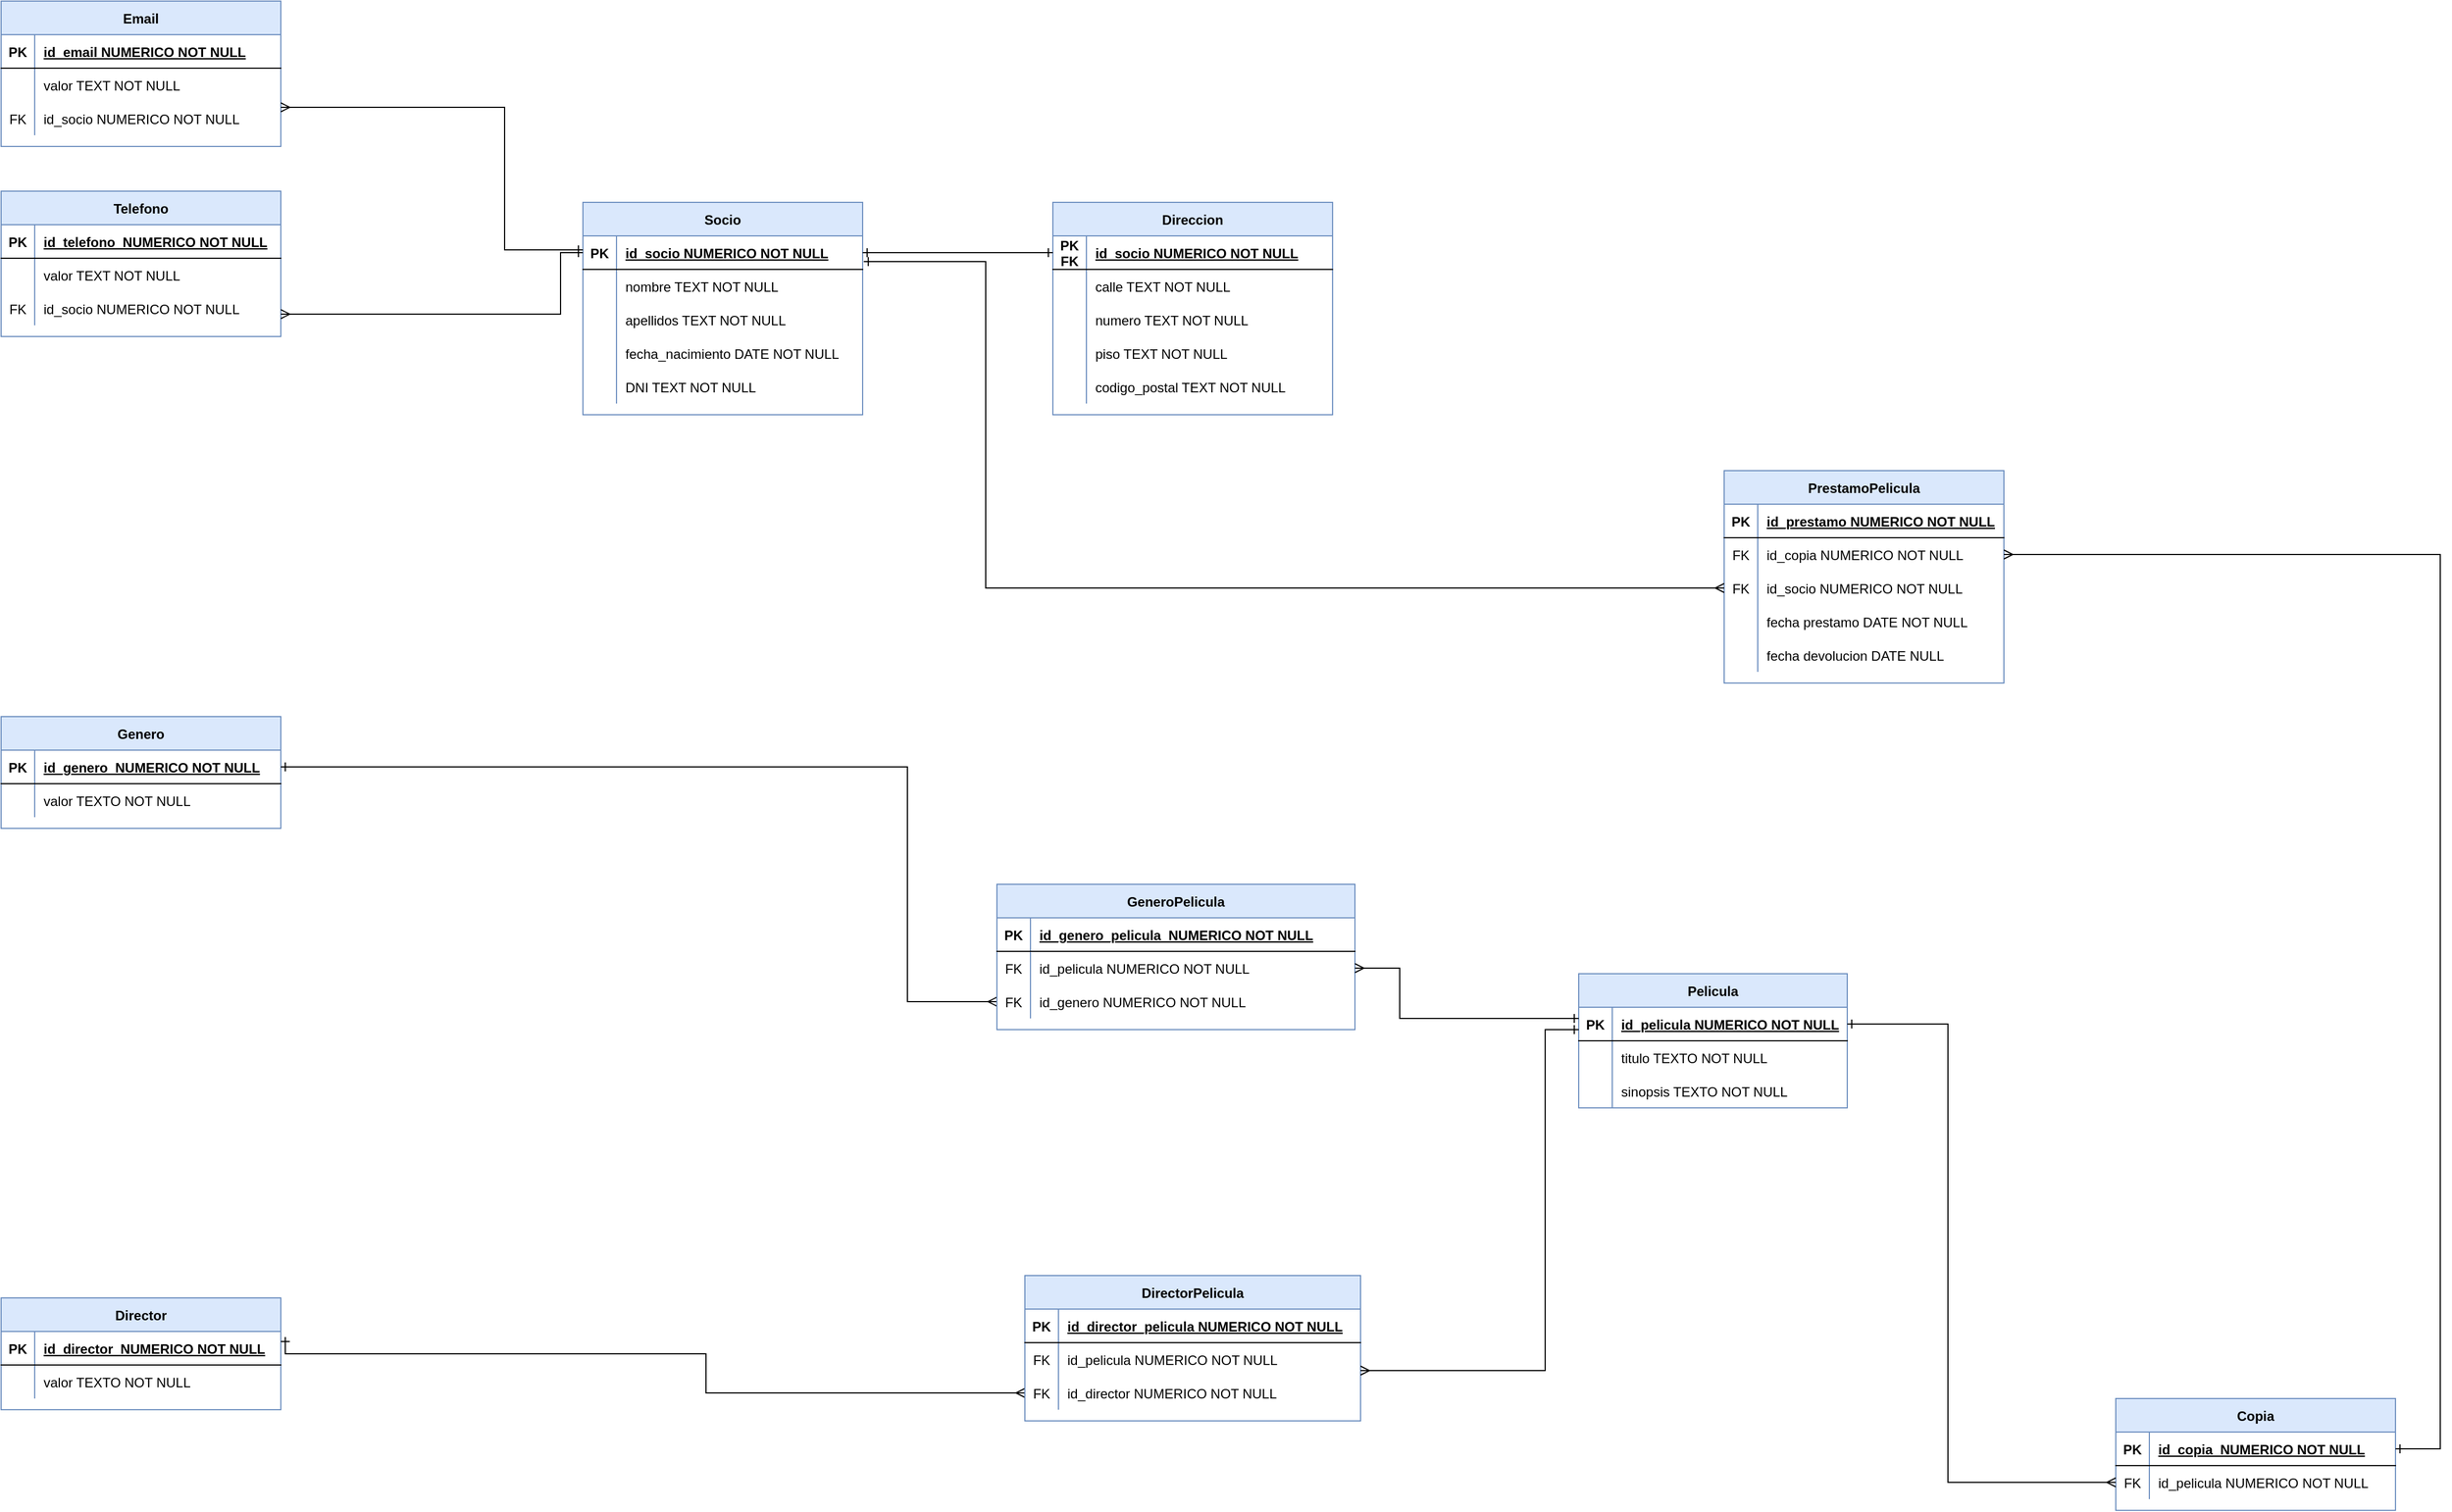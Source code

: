 <mxfile version="23.1.6" type="device">
  <diagram id="R2lEEEUBdFMjLlhIrx00" name="Page-1">
    <mxGraphModel dx="2195" dy="2148" grid="1" gridSize="10" guides="1" tooltips="1" connect="1" arrows="1" fold="1" page="1" pageScale="1" pageWidth="850" pageHeight="1100" math="0" shadow="0" extFonts="Permanent Marker^https://fonts.googleapis.com/css?family=Permanent+Marker">
      <root>
        <mxCell id="0" />
        <mxCell id="1" parent="0" />
        <mxCell id="C-vyLk0tnHw3VtMMgP7b-23" value="Socio" style="shape=table;startSize=30;container=1;collapsible=1;childLayout=tableLayout;fixedRows=1;rowLines=0;fontStyle=1;align=center;resizeLast=1;fillColor=#dae8fc;strokeColor=#6c8ebf;" parent="1" vertex="1">
          <mxGeometry x="840" y="-240" width="250" height="190" as="geometry" />
        </mxCell>
        <mxCell id="C-vyLk0tnHw3VtMMgP7b-24" value="" style="shape=partialRectangle;collapsible=0;dropTarget=0;pointerEvents=0;fillColor=none;points=[[0,0.5],[1,0.5]];portConstraint=eastwest;top=0;left=0;right=0;bottom=1;" parent="C-vyLk0tnHw3VtMMgP7b-23" vertex="1">
          <mxGeometry y="30" width="250" height="30" as="geometry" />
        </mxCell>
        <mxCell id="C-vyLk0tnHw3VtMMgP7b-25" value="PK" style="shape=partialRectangle;overflow=hidden;connectable=0;fillColor=none;top=0;left=0;bottom=0;right=0;fontStyle=1;" parent="C-vyLk0tnHw3VtMMgP7b-24" vertex="1">
          <mxGeometry width="30" height="30" as="geometry">
            <mxRectangle width="30" height="30" as="alternateBounds" />
          </mxGeometry>
        </mxCell>
        <mxCell id="C-vyLk0tnHw3VtMMgP7b-26" value="id_socio NUMERICO NOT NULL" style="shape=partialRectangle;overflow=hidden;connectable=0;fillColor=none;top=0;left=0;bottom=0;right=0;align=left;spacingLeft=6;fontStyle=5;" parent="C-vyLk0tnHw3VtMMgP7b-24" vertex="1">
          <mxGeometry x="30" width="220" height="30" as="geometry">
            <mxRectangle width="220" height="30" as="alternateBounds" />
          </mxGeometry>
        </mxCell>
        <mxCell id="C-vyLk0tnHw3VtMMgP7b-27" value="" style="shape=partialRectangle;collapsible=0;dropTarget=0;pointerEvents=0;fillColor=none;points=[[0,0.5],[1,0.5]];portConstraint=eastwest;top=0;left=0;right=0;bottom=0;" parent="C-vyLk0tnHw3VtMMgP7b-23" vertex="1">
          <mxGeometry y="60" width="250" height="30" as="geometry" />
        </mxCell>
        <mxCell id="C-vyLk0tnHw3VtMMgP7b-28" value="" style="shape=partialRectangle;overflow=hidden;connectable=0;fillColor=none;top=0;left=0;bottom=0;right=0;" parent="C-vyLk0tnHw3VtMMgP7b-27" vertex="1">
          <mxGeometry width="30" height="30" as="geometry">
            <mxRectangle width="30" height="30" as="alternateBounds" />
          </mxGeometry>
        </mxCell>
        <mxCell id="C-vyLk0tnHw3VtMMgP7b-29" value="nombre TEXT NOT NULL" style="shape=partialRectangle;overflow=hidden;connectable=0;fillColor=none;top=0;left=0;bottom=0;right=0;align=left;spacingLeft=6;" parent="C-vyLk0tnHw3VtMMgP7b-27" vertex="1">
          <mxGeometry x="30" width="220" height="30" as="geometry">
            <mxRectangle width="220" height="30" as="alternateBounds" />
          </mxGeometry>
        </mxCell>
        <mxCell id="dw63JW8FOsopsPQ0-Sa8-1" value="" style="shape=partialRectangle;collapsible=0;dropTarget=0;pointerEvents=0;fillColor=none;points=[[0,0.5],[1,0.5]];portConstraint=eastwest;top=0;left=0;right=0;bottom=0;" parent="C-vyLk0tnHw3VtMMgP7b-23" vertex="1">
          <mxGeometry y="90" width="250" height="30" as="geometry" />
        </mxCell>
        <mxCell id="dw63JW8FOsopsPQ0-Sa8-2" value="" style="shape=partialRectangle;overflow=hidden;connectable=0;fillColor=none;top=0;left=0;bottom=0;right=0;" parent="dw63JW8FOsopsPQ0-Sa8-1" vertex="1">
          <mxGeometry width="30" height="30" as="geometry">
            <mxRectangle width="30" height="30" as="alternateBounds" />
          </mxGeometry>
        </mxCell>
        <mxCell id="dw63JW8FOsopsPQ0-Sa8-3" value="apellidos TEXT NOT NULL" style="shape=partialRectangle;overflow=hidden;connectable=0;fillColor=none;top=0;left=0;bottom=0;right=0;align=left;spacingLeft=6;" parent="dw63JW8FOsopsPQ0-Sa8-1" vertex="1">
          <mxGeometry x="30" width="220" height="30" as="geometry">
            <mxRectangle width="220" height="30" as="alternateBounds" />
          </mxGeometry>
        </mxCell>
        <mxCell id="dw63JW8FOsopsPQ0-Sa8-4" value="" style="shape=partialRectangle;collapsible=0;dropTarget=0;pointerEvents=0;fillColor=none;points=[[0,0.5],[1,0.5]];portConstraint=eastwest;top=0;left=0;right=0;bottom=0;" parent="C-vyLk0tnHw3VtMMgP7b-23" vertex="1">
          <mxGeometry y="120" width="250" height="30" as="geometry" />
        </mxCell>
        <mxCell id="dw63JW8FOsopsPQ0-Sa8-5" value="" style="shape=partialRectangle;overflow=hidden;connectable=0;fillColor=none;top=0;left=0;bottom=0;right=0;" parent="dw63JW8FOsopsPQ0-Sa8-4" vertex="1">
          <mxGeometry width="30" height="30" as="geometry">
            <mxRectangle width="30" height="30" as="alternateBounds" />
          </mxGeometry>
        </mxCell>
        <mxCell id="dw63JW8FOsopsPQ0-Sa8-6" value="fecha_nacimiento DATE NOT NULL" style="shape=partialRectangle;overflow=hidden;connectable=0;fillColor=none;top=0;left=0;bottom=0;right=0;align=left;spacingLeft=6;" parent="dw63JW8FOsopsPQ0-Sa8-4" vertex="1">
          <mxGeometry x="30" width="220" height="30" as="geometry">
            <mxRectangle width="220" height="30" as="alternateBounds" />
          </mxGeometry>
        </mxCell>
        <mxCell id="1rXclg-e3LxjaRFIanP1-40" value="" style="shape=partialRectangle;collapsible=0;dropTarget=0;pointerEvents=0;fillColor=none;points=[[0,0.5],[1,0.5]];portConstraint=eastwest;top=0;left=0;right=0;bottom=0;" parent="C-vyLk0tnHw3VtMMgP7b-23" vertex="1">
          <mxGeometry y="150" width="250" height="30" as="geometry" />
        </mxCell>
        <mxCell id="1rXclg-e3LxjaRFIanP1-41" value="" style="shape=partialRectangle;overflow=hidden;connectable=0;fillColor=none;top=0;left=0;bottom=0;right=0;" parent="1rXclg-e3LxjaRFIanP1-40" vertex="1">
          <mxGeometry width="30" height="30" as="geometry">
            <mxRectangle width="30" height="30" as="alternateBounds" />
          </mxGeometry>
        </mxCell>
        <mxCell id="1rXclg-e3LxjaRFIanP1-42" value="DNI TEXT NOT NULL" style="shape=partialRectangle;overflow=hidden;connectable=0;fillColor=none;top=0;left=0;bottom=0;right=0;align=left;spacingLeft=6;" parent="1rXclg-e3LxjaRFIanP1-40" vertex="1">
          <mxGeometry x="30" width="220" height="30" as="geometry">
            <mxRectangle width="220" height="30" as="alternateBounds" />
          </mxGeometry>
        </mxCell>
        <mxCell id="dw63JW8FOsopsPQ0-Sa8-10" value="Direccion" style="shape=table;startSize=30;container=1;collapsible=1;childLayout=tableLayout;fixedRows=1;rowLines=0;fontStyle=1;align=center;resizeLast=1;fillColor=#dae8fc;strokeColor=#6c8ebf;" parent="1" vertex="1">
          <mxGeometry x="1260" y="-240" width="250" height="190" as="geometry" />
        </mxCell>
        <mxCell id="dw63JW8FOsopsPQ0-Sa8-11" value="" style="shape=partialRectangle;collapsible=0;dropTarget=0;pointerEvents=0;fillColor=none;points=[[0,0.5],[1,0.5]];portConstraint=eastwest;top=0;left=0;right=0;bottom=1;" parent="dw63JW8FOsopsPQ0-Sa8-10" vertex="1">
          <mxGeometry y="30" width="250" height="30" as="geometry" />
        </mxCell>
        <mxCell id="dw63JW8FOsopsPQ0-Sa8-12" value="PK&#xa;FK" style="shape=partialRectangle;overflow=hidden;connectable=0;fillColor=none;top=0;left=0;bottom=0;right=0;fontStyle=1;" parent="dw63JW8FOsopsPQ0-Sa8-11" vertex="1">
          <mxGeometry width="30" height="30" as="geometry">
            <mxRectangle width="30" height="30" as="alternateBounds" />
          </mxGeometry>
        </mxCell>
        <mxCell id="dw63JW8FOsopsPQ0-Sa8-13" value="id_socio NUMERICO NOT NULL" style="shape=partialRectangle;overflow=hidden;connectable=0;fillColor=none;top=0;left=0;bottom=0;right=0;align=left;spacingLeft=6;fontStyle=5;" parent="dw63JW8FOsopsPQ0-Sa8-11" vertex="1">
          <mxGeometry x="30" width="220" height="30" as="geometry">
            <mxRectangle width="220" height="30" as="alternateBounds" />
          </mxGeometry>
        </mxCell>
        <mxCell id="dw63JW8FOsopsPQ0-Sa8-17" value="" style="shape=partialRectangle;collapsible=0;dropTarget=0;pointerEvents=0;fillColor=none;points=[[0,0.5],[1,0.5]];portConstraint=eastwest;top=0;left=0;right=0;bottom=0;" parent="dw63JW8FOsopsPQ0-Sa8-10" vertex="1">
          <mxGeometry y="60" width="250" height="30" as="geometry" />
        </mxCell>
        <mxCell id="dw63JW8FOsopsPQ0-Sa8-18" value="" style="shape=partialRectangle;overflow=hidden;connectable=0;fillColor=none;top=0;left=0;bottom=0;right=0;" parent="dw63JW8FOsopsPQ0-Sa8-17" vertex="1">
          <mxGeometry width="30" height="30" as="geometry">
            <mxRectangle width="30" height="30" as="alternateBounds" />
          </mxGeometry>
        </mxCell>
        <mxCell id="dw63JW8FOsopsPQ0-Sa8-19" value="calle TEXT NOT NULL" style="shape=partialRectangle;overflow=hidden;connectable=0;fillColor=none;top=0;left=0;bottom=0;right=0;align=left;spacingLeft=6;" parent="dw63JW8FOsopsPQ0-Sa8-17" vertex="1">
          <mxGeometry x="30" width="220" height="30" as="geometry">
            <mxRectangle width="220" height="30" as="alternateBounds" />
          </mxGeometry>
        </mxCell>
        <mxCell id="dw63JW8FOsopsPQ0-Sa8-20" value="" style="shape=partialRectangle;collapsible=0;dropTarget=0;pointerEvents=0;fillColor=none;points=[[0,0.5],[1,0.5]];portConstraint=eastwest;top=0;left=0;right=0;bottom=0;" parent="dw63JW8FOsopsPQ0-Sa8-10" vertex="1">
          <mxGeometry y="90" width="250" height="30" as="geometry" />
        </mxCell>
        <mxCell id="dw63JW8FOsopsPQ0-Sa8-21" value="" style="shape=partialRectangle;overflow=hidden;connectable=0;fillColor=none;top=0;left=0;bottom=0;right=0;" parent="dw63JW8FOsopsPQ0-Sa8-20" vertex="1">
          <mxGeometry width="30" height="30" as="geometry">
            <mxRectangle width="30" height="30" as="alternateBounds" />
          </mxGeometry>
        </mxCell>
        <mxCell id="dw63JW8FOsopsPQ0-Sa8-22" value="numero TEXT NOT NULL" style="shape=partialRectangle;overflow=hidden;connectable=0;fillColor=none;top=0;left=0;bottom=0;right=0;align=left;spacingLeft=6;" parent="dw63JW8FOsopsPQ0-Sa8-20" vertex="1">
          <mxGeometry x="30" width="220" height="30" as="geometry">
            <mxRectangle width="220" height="30" as="alternateBounds" />
          </mxGeometry>
        </mxCell>
        <mxCell id="dw63JW8FOsopsPQ0-Sa8-23" value="" style="shape=partialRectangle;collapsible=0;dropTarget=0;pointerEvents=0;fillColor=none;points=[[0,0.5],[1,0.5]];portConstraint=eastwest;top=0;left=0;right=0;bottom=0;" parent="dw63JW8FOsopsPQ0-Sa8-10" vertex="1">
          <mxGeometry y="120" width="250" height="30" as="geometry" />
        </mxCell>
        <mxCell id="dw63JW8FOsopsPQ0-Sa8-24" value="" style="shape=partialRectangle;overflow=hidden;connectable=0;fillColor=none;top=0;left=0;bottom=0;right=0;" parent="dw63JW8FOsopsPQ0-Sa8-23" vertex="1">
          <mxGeometry width="30" height="30" as="geometry">
            <mxRectangle width="30" height="30" as="alternateBounds" />
          </mxGeometry>
        </mxCell>
        <mxCell id="dw63JW8FOsopsPQ0-Sa8-25" value="piso TEXT NOT NULL" style="shape=partialRectangle;overflow=hidden;connectable=0;fillColor=none;top=0;left=0;bottom=0;right=0;align=left;spacingLeft=6;" parent="dw63JW8FOsopsPQ0-Sa8-23" vertex="1">
          <mxGeometry x="30" width="220" height="30" as="geometry">
            <mxRectangle width="220" height="30" as="alternateBounds" />
          </mxGeometry>
        </mxCell>
        <mxCell id="2j0hCC9yOJHJnO_B5J4P-30" value="" style="shape=partialRectangle;collapsible=0;dropTarget=0;pointerEvents=0;fillColor=none;points=[[0,0.5],[1,0.5]];portConstraint=eastwest;top=0;left=0;right=0;bottom=0;" parent="dw63JW8FOsopsPQ0-Sa8-10" vertex="1">
          <mxGeometry y="150" width="250" height="30" as="geometry" />
        </mxCell>
        <mxCell id="2j0hCC9yOJHJnO_B5J4P-31" value="" style="shape=partialRectangle;overflow=hidden;connectable=0;fillColor=none;top=0;left=0;bottom=0;right=0;" parent="2j0hCC9yOJHJnO_B5J4P-30" vertex="1">
          <mxGeometry width="30" height="30" as="geometry">
            <mxRectangle width="30" height="30" as="alternateBounds" />
          </mxGeometry>
        </mxCell>
        <mxCell id="2j0hCC9yOJHJnO_B5J4P-32" value="codigo_postal TEXT NOT NULL" style="shape=partialRectangle;overflow=hidden;connectable=0;fillColor=none;top=0;left=0;bottom=0;right=0;align=left;spacingLeft=6;" parent="2j0hCC9yOJHJnO_B5J4P-30" vertex="1">
          <mxGeometry x="30" width="220" height="30" as="geometry">
            <mxRectangle width="220" height="30" as="alternateBounds" />
          </mxGeometry>
        </mxCell>
        <mxCell id="dw63JW8FOsopsPQ0-Sa8-26" value="Pelicula" style="shape=table;startSize=30;container=1;collapsible=1;childLayout=tableLayout;fixedRows=1;rowLines=0;fontStyle=1;align=center;resizeLast=1;fillColor=#dae8fc;strokeColor=#6c8ebf;" parent="1" vertex="1">
          <mxGeometry x="1730" y="450" width="240" height="120" as="geometry" />
        </mxCell>
        <mxCell id="dw63JW8FOsopsPQ0-Sa8-27" value="" style="shape=partialRectangle;collapsible=0;dropTarget=0;pointerEvents=0;fillColor=none;points=[[0,0.5],[1,0.5]];portConstraint=eastwest;top=0;left=0;right=0;bottom=1;" parent="dw63JW8FOsopsPQ0-Sa8-26" vertex="1">
          <mxGeometry y="30" width="240" height="30" as="geometry" />
        </mxCell>
        <mxCell id="dw63JW8FOsopsPQ0-Sa8-28" value="PK" style="shape=partialRectangle;overflow=hidden;connectable=0;fillColor=none;top=0;left=0;bottom=0;right=0;fontStyle=1;" parent="dw63JW8FOsopsPQ0-Sa8-27" vertex="1">
          <mxGeometry width="30" height="30" as="geometry">
            <mxRectangle width="30" height="30" as="alternateBounds" />
          </mxGeometry>
        </mxCell>
        <mxCell id="dw63JW8FOsopsPQ0-Sa8-29" value="id_pelicula NUMERICO NOT NULL" style="shape=partialRectangle;overflow=hidden;connectable=0;fillColor=none;top=0;left=0;bottom=0;right=0;align=left;spacingLeft=6;fontStyle=5;" parent="dw63JW8FOsopsPQ0-Sa8-27" vertex="1">
          <mxGeometry x="30" width="210" height="30" as="geometry">
            <mxRectangle width="210" height="30" as="alternateBounds" />
          </mxGeometry>
        </mxCell>
        <mxCell id="dw63JW8FOsopsPQ0-Sa8-30" value="" style="shape=partialRectangle;collapsible=0;dropTarget=0;pointerEvents=0;fillColor=none;points=[[0,0.5],[1,0.5]];portConstraint=eastwest;top=0;left=0;right=0;bottom=0;" parent="dw63JW8FOsopsPQ0-Sa8-26" vertex="1">
          <mxGeometry y="60" width="240" height="30" as="geometry" />
        </mxCell>
        <mxCell id="dw63JW8FOsopsPQ0-Sa8-31" value="" style="shape=partialRectangle;overflow=hidden;connectable=0;fillColor=none;top=0;left=0;bottom=0;right=0;" parent="dw63JW8FOsopsPQ0-Sa8-30" vertex="1">
          <mxGeometry width="30" height="30" as="geometry">
            <mxRectangle width="30" height="30" as="alternateBounds" />
          </mxGeometry>
        </mxCell>
        <mxCell id="dw63JW8FOsopsPQ0-Sa8-32" value="titulo TEXTO NOT NULL" style="shape=partialRectangle;overflow=hidden;connectable=0;fillColor=none;top=0;left=0;bottom=0;right=0;align=left;spacingLeft=6;" parent="dw63JW8FOsopsPQ0-Sa8-30" vertex="1">
          <mxGeometry x="30" width="210" height="30" as="geometry">
            <mxRectangle width="210" height="30" as="alternateBounds" />
          </mxGeometry>
        </mxCell>
        <mxCell id="dw63JW8FOsopsPQ0-Sa8-39" value="" style="shape=partialRectangle;collapsible=0;dropTarget=0;pointerEvents=0;fillColor=none;points=[[0,0.5],[1,0.5]];portConstraint=eastwest;top=0;left=0;right=0;bottom=0;" parent="dw63JW8FOsopsPQ0-Sa8-26" vertex="1">
          <mxGeometry y="90" width="240" height="30" as="geometry" />
        </mxCell>
        <mxCell id="dw63JW8FOsopsPQ0-Sa8-40" value="" style="shape=partialRectangle;overflow=hidden;connectable=0;fillColor=none;top=0;left=0;bottom=0;right=0;" parent="dw63JW8FOsopsPQ0-Sa8-39" vertex="1">
          <mxGeometry width="30" height="30" as="geometry">
            <mxRectangle width="30" height="30" as="alternateBounds" />
          </mxGeometry>
        </mxCell>
        <mxCell id="dw63JW8FOsopsPQ0-Sa8-41" value="sinopsis TEXTO NOT NULL" style="shape=partialRectangle;overflow=hidden;connectable=0;fillColor=none;top=0;left=0;bottom=0;right=0;align=left;spacingLeft=6;" parent="dw63JW8FOsopsPQ0-Sa8-39" vertex="1">
          <mxGeometry x="30" width="210" height="30" as="geometry">
            <mxRectangle width="210" height="30" as="alternateBounds" />
          </mxGeometry>
        </mxCell>
        <mxCell id="dw63JW8FOsopsPQ0-Sa8-42" value="Copia" style="shape=table;startSize=30;container=1;collapsible=1;childLayout=tableLayout;fixedRows=1;rowLines=0;fontStyle=1;align=center;resizeLast=1;fillColor=#dae8fc;strokeColor=#6c8ebf;" parent="1" vertex="1">
          <mxGeometry x="2210" y="830" width="250" height="100" as="geometry" />
        </mxCell>
        <mxCell id="dw63JW8FOsopsPQ0-Sa8-43" value="" style="shape=partialRectangle;collapsible=0;dropTarget=0;pointerEvents=0;fillColor=none;points=[[0,0.5],[1,0.5]];portConstraint=eastwest;top=0;left=0;right=0;bottom=1;" parent="dw63JW8FOsopsPQ0-Sa8-42" vertex="1">
          <mxGeometry y="30" width="250" height="30" as="geometry" />
        </mxCell>
        <mxCell id="dw63JW8FOsopsPQ0-Sa8-44" value="PK" style="shape=partialRectangle;overflow=hidden;connectable=0;fillColor=none;top=0;left=0;bottom=0;right=0;fontStyle=1;" parent="dw63JW8FOsopsPQ0-Sa8-43" vertex="1">
          <mxGeometry width="30" height="30" as="geometry">
            <mxRectangle width="30" height="30" as="alternateBounds" />
          </mxGeometry>
        </mxCell>
        <mxCell id="dw63JW8FOsopsPQ0-Sa8-45" value="id_copia  NUMERICO NOT NULL" style="shape=partialRectangle;overflow=hidden;connectable=0;fillColor=none;top=0;left=0;bottom=0;right=0;align=left;spacingLeft=6;fontStyle=5;" parent="dw63JW8FOsopsPQ0-Sa8-43" vertex="1">
          <mxGeometry x="30" width="220" height="30" as="geometry">
            <mxRectangle width="220" height="30" as="alternateBounds" />
          </mxGeometry>
        </mxCell>
        <mxCell id="dw63JW8FOsopsPQ0-Sa8-46" value="" style="shape=partialRectangle;collapsible=0;dropTarget=0;pointerEvents=0;fillColor=none;points=[[0,0.5],[1,0.5]];portConstraint=eastwest;top=0;left=0;right=0;bottom=0;" parent="dw63JW8FOsopsPQ0-Sa8-42" vertex="1">
          <mxGeometry y="60" width="250" height="30" as="geometry" />
        </mxCell>
        <mxCell id="dw63JW8FOsopsPQ0-Sa8-47" value="FK" style="shape=partialRectangle;overflow=hidden;connectable=0;fillColor=none;top=0;left=0;bottom=0;right=0;" parent="dw63JW8FOsopsPQ0-Sa8-46" vertex="1">
          <mxGeometry width="30" height="30" as="geometry">
            <mxRectangle width="30" height="30" as="alternateBounds" />
          </mxGeometry>
        </mxCell>
        <mxCell id="dw63JW8FOsopsPQ0-Sa8-48" value="id_pelicula NUMERICO NOT NULL " style="shape=partialRectangle;overflow=hidden;connectable=0;fillColor=none;top=0;left=0;bottom=0;right=0;align=left;spacingLeft=6;" parent="dw63JW8FOsopsPQ0-Sa8-46" vertex="1">
          <mxGeometry x="30" width="220" height="30" as="geometry">
            <mxRectangle width="220" height="30" as="alternateBounds" />
          </mxGeometry>
        </mxCell>
        <mxCell id="dw63JW8FOsopsPQ0-Sa8-58" value="PrestamoPelicula" style="shape=table;startSize=30;container=1;collapsible=1;childLayout=tableLayout;fixedRows=1;rowLines=0;fontStyle=1;align=center;resizeLast=1;fillColor=#dae8fc;strokeColor=#6c8ebf;" parent="1" vertex="1">
          <mxGeometry x="1860" width="250" height="190" as="geometry" />
        </mxCell>
        <mxCell id="dw63JW8FOsopsPQ0-Sa8-59" value="" style="shape=partialRectangle;collapsible=0;dropTarget=0;pointerEvents=0;fillColor=none;points=[[0,0.5],[1,0.5]];portConstraint=eastwest;top=0;left=0;right=0;bottom=1;" parent="dw63JW8FOsopsPQ0-Sa8-58" vertex="1">
          <mxGeometry y="30" width="250" height="30" as="geometry" />
        </mxCell>
        <mxCell id="dw63JW8FOsopsPQ0-Sa8-60" value="PK" style="shape=partialRectangle;overflow=hidden;connectable=0;fillColor=none;top=0;left=0;bottom=0;right=0;fontStyle=1;" parent="dw63JW8FOsopsPQ0-Sa8-59" vertex="1">
          <mxGeometry width="30" height="30" as="geometry">
            <mxRectangle width="30" height="30" as="alternateBounds" />
          </mxGeometry>
        </mxCell>
        <mxCell id="dw63JW8FOsopsPQ0-Sa8-61" value="id_prestamo NUMERICO NOT NULL" style="shape=partialRectangle;overflow=hidden;connectable=0;fillColor=none;top=0;left=0;bottom=0;right=0;align=left;spacingLeft=6;fontStyle=5;" parent="dw63JW8FOsopsPQ0-Sa8-59" vertex="1">
          <mxGeometry x="30" width="220" height="30" as="geometry">
            <mxRectangle width="220" height="30" as="alternateBounds" />
          </mxGeometry>
        </mxCell>
        <mxCell id="dw63JW8FOsopsPQ0-Sa8-62" value="" style="shape=partialRectangle;collapsible=0;dropTarget=0;pointerEvents=0;fillColor=none;points=[[0,0.5],[1,0.5]];portConstraint=eastwest;top=0;left=0;right=0;bottom=0;" parent="dw63JW8FOsopsPQ0-Sa8-58" vertex="1">
          <mxGeometry y="60" width="250" height="30" as="geometry" />
        </mxCell>
        <mxCell id="dw63JW8FOsopsPQ0-Sa8-63" value="FK" style="shape=partialRectangle;overflow=hidden;connectable=0;fillColor=none;top=0;left=0;bottom=0;right=0;" parent="dw63JW8FOsopsPQ0-Sa8-62" vertex="1">
          <mxGeometry width="30" height="30" as="geometry">
            <mxRectangle width="30" height="30" as="alternateBounds" />
          </mxGeometry>
        </mxCell>
        <mxCell id="dw63JW8FOsopsPQ0-Sa8-64" value="id_copia NUMERICO NOT NULL" style="shape=partialRectangle;overflow=hidden;connectable=0;fillColor=none;top=0;left=0;bottom=0;right=0;align=left;spacingLeft=6;" parent="dw63JW8FOsopsPQ0-Sa8-62" vertex="1">
          <mxGeometry x="30" width="220" height="30" as="geometry">
            <mxRectangle width="220" height="30" as="alternateBounds" />
          </mxGeometry>
        </mxCell>
        <mxCell id="dw63JW8FOsopsPQ0-Sa8-78" value="" style="shape=partialRectangle;collapsible=0;dropTarget=0;pointerEvents=0;fillColor=none;points=[[0,0.5],[1,0.5]];portConstraint=eastwest;top=0;left=0;right=0;bottom=0;" parent="dw63JW8FOsopsPQ0-Sa8-58" vertex="1">
          <mxGeometry y="90" width="250" height="30" as="geometry" />
        </mxCell>
        <mxCell id="dw63JW8FOsopsPQ0-Sa8-79" value="FK" style="shape=partialRectangle;overflow=hidden;connectable=0;fillColor=none;top=0;left=0;bottom=0;right=0;" parent="dw63JW8FOsopsPQ0-Sa8-78" vertex="1">
          <mxGeometry width="30" height="30" as="geometry">
            <mxRectangle width="30" height="30" as="alternateBounds" />
          </mxGeometry>
        </mxCell>
        <mxCell id="dw63JW8FOsopsPQ0-Sa8-80" value="id_socio NUMERICO NOT NULL" style="shape=partialRectangle;overflow=hidden;connectable=0;fillColor=none;top=0;left=0;bottom=0;right=0;align=left;spacingLeft=6;" parent="dw63JW8FOsopsPQ0-Sa8-78" vertex="1">
          <mxGeometry x="30" width="220" height="30" as="geometry">
            <mxRectangle width="220" height="30" as="alternateBounds" />
          </mxGeometry>
        </mxCell>
        <mxCell id="dw63JW8FOsopsPQ0-Sa8-65" value="" style="shape=partialRectangle;collapsible=0;dropTarget=0;pointerEvents=0;fillColor=none;points=[[0,0.5],[1,0.5]];portConstraint=eastwest;top=0;left=0;right=0;bottom=0;" parent="dw63JW8FOsopsPQ0-Sa8-58" vertex="1">
          <mxGeometry y="120" width="250" height="30" as="geometry" />
        </mxCell>
        <mxCell id="dw63JW8FOsopsPQ0-Sa8-66" value="" style="shape=partialRectangle;overflow=hidden;connectable=0;fillColor=none;top=0;left=0;bottom=0;right=0;" parent="dw63JW8FOsopsPQ0-Sa8-65" vertex="1">
          <mxGeometry width="30" height="30" as="geometry">
            <mxRectangle width="30" height="30" as="alternateBounds" />
          </mxGeometry>
        </mxCell>
        <mxCell id="dw63JW8FOsopsPQ0-Sa8-67" value="fecha prestamo DATE NOT NULL" style="shape=partialRectangle;overflow=hidden;connectable=0;fillColor=none;top=0;left=0;bottom=0;right=0;align=left;spacingLeft=6;" parent="dw63JW8FOsopsPQ0-Sa8-65" vertex="1">
          <mxGeometry x="30" width="220" height="30" as="geometry">
            <mxRectangle width="220" height="30" as="alternateBounds" />
          </mxGeometry>
        </mxCell>
        <mxCell id="dw63JW8FOsopsPQ0-Sa8-68" value="" style="shape=partialRectangle;collapsible=0;dropTarget=0;pointerEvents=0;fillColor=none;points=[[0,0.5],[1,0.5]];portConstraint=eastwest;top=0;left=0;right=0;bottom=0;" parent="dw63JW8FOsopsPQ0-Sa8-58" vertex="1">
          <mxGeometry y="150" width="250" height="30" as="geometry" />
        </mxCell>
        <mxCell id="dw63JW8FOsopsPQ0-Sa8-69" value="" style="shape=partialRectangle;overflow=hidden;connectable=0;fillColor=none;top=0;left=0;bottom=0;right=0;" parent="dw63JW8FOsopsPQ0-Sa8-68" vertex="1">
          <mxGeometry width="30" height="30" as="geometry">
            <mxRectangle width="30" height="30" as="alternateBounds" />
          </mxGeometry>
        </mxCell>
        <mxCell id="dw63JW8FOsopsPQ0-Sa8-70" value="fecha devolucion DATE NULL" style="shape=partialRectangle;overflow=hidden;connectable=0;fillColor=none;top=0;left=0;bottom=0;right=0;align=left;spacingLeft=6;" parent="dw63JW8FOsopsPQ0-Sa8-68" vertex="1">
          <mxGeometry x="30" width="220" height="30" as="geometry">
            <mxRectangle width="220" height="30" as="alternateBounds" />
          </mxGeometry>
        </mxCell>
        <mxCell id="dw63JW8FOsopsPQ0-Sa8-76" style="edgeStyle=orthogonalEdgeStyle;rounded=0;orthogonalLoop=1;jettySize=auto;html=1;startArrow=ERone;startFill=0;endArrow=ERmany;endFill=0;exitX=1.004;exitY=0.767;exitDx=0;exitDy=0;exitPerimeter=0;" parent="1" source="C-vyLk0tnHw3VtMMgP7b-24" target="dw63JW8FOsopsPQ0-Sa8-78" edge="1">
          <mxGeometry relative="1" as="geometry">
            <Array as="points">
              <mxPoint x="1200" y="-187" />
              <mxPoint x="1200" y="105" />
            </Array>
            <mxPoint x="60" y="490" as="targetPoint" />
            <mxPoint x="740" y="490" as="sourcePoint" />
          </mxGeometry>
        </mxCell>
        <mxCell id="dw63JW8FOsopsPQ0-Sa8-82" style="edgeStyle=orthogonalEdgeStyle;rounded=0;orthogonalLoop=1;jettySize=auto;html=1;startArrow=ERone;startFill=0;endArrow=ERmany;endFill=0;exitX=1;exitY=0.5;exitDx=0;exitDy=0;" parent="1" source="dw63JW8FOsopsPQ0-Sa8-43" target="dw63JW8FOsopsPQ0-Sa8-62" edge="1">
          <mxGeometry relative="1" as="geometry">
            <Array as="points">
              <mxPoint x="2500" y="875" />
              <mxPoint x="2500" y="75" />
            </Array>
            <mxPoint x="89" y="509" as="targetPoint" />
            <mxPoint x="89" y="212" as="sourcePoint" />
          </mxGeometry>
        </mxCell>
        <mxCell id="dw63JW8FOsopsPQ0-Sa8-83" style="edgeStyle=orthogonalEdgeStyle;rounded=0;orthogonalLoop=1;jettySize=auto;html=1;startArrow=ERone;startFill=0;endArrow=ERmany;endFill=0;exitX=1;exitY=0.5;exitDx=0;exitDy=0;entryX=0;entryY=0.5;entryDx=0;entryDy=0;" parent="1" source="dw63JW8FOsopsPQ0-Sa8-27" target="dw63JW8FOsopsPQ0-Sa8-46" edge="1">
          <mxGeometry relative="1" as="geometry">
            <Array as="points">
              <mxPoint x="2060" y="495" />
              <mxPoint x="2060" y="905" />
            </Array>
            <mxPoint x="2330" y="900" as="targetPoint" />
            <mxPoint x="2060" y="270" as="sourcePoint" />
          </mxGeometry>
        </mxCell>
        <mxCell id="dw63JW8FOsopsPQ0-Sa8-84" value="Telefono" style="shape=table;startSize=30;container=1;collapsible=1;childLayout=tableLayout;fixedRows=1;rowLines=0;fontStyle=1;align=center;resizeLast=1;fillColor=#dae8fc;strokeColor=#6c8ebf;" parent="1" vertex="1">
          <mxGeometry x="320" y="-250" width="250" height="130" as="geometry" />
        </mxCell>
        <mxCell id="dw63JW8FOsopsPQ0-Sa8-85" value="" style="shape=partialRectangle;collapsible=0;dropTarget=0;pointerEvents=0;fillColor=none;points=[[0,0.5],[1,0.5]];portConstraint=eastwest;top=0;left=0;right=0;bottom=1;" parent="dw63JW8FOsopsPQ0-Sa8-84" vertex="1">
          <mxGeometry y="30" width="250" height="30" as="geometry" />
        </mxCell>
        <mxCell id="dw63JW8FOsopsPQ0-Sa8-86" value="PK" style="shape=partialRectangle;overflow=hidden;connectable=0;fillColor=none;top=0;left=0;bottom=0;right=0;fontStyle=1;" parent="dw63JW8FOsopsPQ0-Sa8-85" vertex="1">
          <mxGeometry width="30" height="30" as="geometry">
            <mxRectangle width="30" height="30" as="alternateBounds" />
          </mxGeometry>
        </mxCell>
        <mxCell id="dw63JW8FOsopsPQ0-Sa8-87" value="id_telefono  NUMERICO NOT NULL" style="shape=partialRectangle;overflow=hidden;connectable=0;fillColor=none;top=0;left=0;bottom=0;right=0;align=left;spacingLeft=6;fontStyle=5;" parent="dw63JW8FOsopsPQ0-Sa8-85" vertex="1">
          <mxGeometry x="30" width="220" height="30" as="geometry">
            <mxRectangle width="220" height="30" as="alternateBounds" />
          </mxGeometry>
        </mxCell>
        <mxCell id="dw63JW8FOsopsPQ0-Sa8-88" value="" style="shape=partialRectangle;collapsible=0;dropTarget=0;pointerEvents=0;fillColor=none;points=[[0,0.5],[1,0.5]];portConstraint=eastwest;top=0;left=0;right=0;bottom=0;" parent="dw63JW8FOsopsPQ0-Sa8-84" vertex="1">
          <mxGeometry y="60" width="250" height="30" as="geometry" />
        </mxCell>
        <mxCell id="dw63JW8FOsopsPQ0-Sa8-89" value="" style="shape=partialRectangle;overflow=hidden;connectable=0;fillColor=none;top=0;left=0;bottom=0;right=0;" parent="dw63JW8FOsopsPQ0-Sa8-88" vertex="1">
          <mxGeometry width="30" height="30" as="geometry">
            <mxRectangle width="30" height="30" as="alternateBounds" />
          </mxGeometry>
        </mxCell>
        <mxCell id="dw63JW8FOsopsPQ0-Sa8-90" value="valor TEXT NOT NULL" style="shape=partialRectangle;overflow=hidden;connectable=0;fillColor=none;top=0;left=0;bottom=0;right=0;align=left;spacingLeft=6;" parent="dw63JW8FOsopsPQ0-Sa8-88" vertex="1">
          <mxGeometry x="30" width="220" height="30" as="geometry">
            <mxRectangle width="220" height="30" as="alternateBounds" />
          </mxGeometry>
        </mxCell>
        <mxCell id="9ChtkiDZHa0gILH7N9t5-1" value="" style="shape=partialRectangle;collapsible=0;dropTarget=0;pointerEvents=0;fillColor=none;points=[[0,0.5],[1,0.5]];portConstraint=eastwest;top=0;left=0;right=0;bottom=0;" vertex="1" parent="dw63JW8FOsopsPQ0-Sa8-84">
          <mxGeometry y="90" width="250" height="30" as="geometry" />
        </mxCell>
        <mxCell id="9ChtkiDZHa0gILH7N9t5-2" value="FK" style="shape=partialRectangle;overflow=hidden;connectable=0;fillColor=none;top=0;left=0;bottom=0;right=0;" vertex="1" parent="9ChtkiDZHa0gILH7N9t5-1">
          <mxGeometry width="30" height="30" as="geometry">
            <mxRectangle width="30" height="30" as="alternateBounds" />
          </mxGeometry>
        </mxCell>
        <mxCell id="9ChtkiDZHa0gILH7N9t5-3" value="id_socio NUMERICO NOT NULL" style="shape=partialRectangle;overflow=hidden;connectable=0;fillColor=none;top=0;left=0;bottom=0;right=0;align=left;spacingLeft=6;" vertex="1" parent="9ChtkiDZHa0gILH7N9t5-1">
          <mxGeometry x="30" width="220" height="30" as="geometry">
            <mxRectangle width="220" height="30" as="alternateBounds" />
          </mxGeometry>
        </mxCell>
        <mxCell id="dw63JW8FOsopsPQ0-Sa8-100" style="edgeStyle=orthogonalEdgeStyle;rounded=0;orthogonalLoop=1;jettySize=auto;html=1;startArrow=ERone;startFill=0;endArrow=ERmany;endFill=0;" parent="1" edge="1" target="9ChtkiDZHa0gILH7N9t5-1" source="C-vyLk0tnHw3VtMMgP7b-24">
          <mxGeometry relative="1" as="geometry">
            <Array as="points">
              <mxPoint x="820" y="-195" />
              <mxPoint x="820" y="-140" />
            </Array>
            <mxPoint x="70" y="50" as="targetPoint" />
            <mxPoint x="70" y="180" as="sourcePoint" />
          </mxGeometry>
        </mxCell>
        <mxCell id="dw63JW8FOsopsPQ0-Sa8-101" style="edgeStyle=orthogonalEdgeStyle;rounded=0;orthogonalLoop=1;jettySize=auto;html=1;startArrow=ERone;startFill=0;endArrow=ERone;endFill=0;" parent="1" source="dw63JW8FOsopsPQ0-Sa8-11" target="C-vyLk0tnHw3VtMMgP7b-24" edge="1">
          <mxGeometry relative="1" as="geometry">
            <Array as="points" />
            <mxPoint x="360" y="195" as="targetPoint" />
            <mxPoint x="570" y="190" as="sourcePoint" />
          </mxGeometry>
        </mxCell>
        <mxCell id="04kUaJJ0lqlJ2f8FoDZl-13" value="Genero" style="shape=table;startSize=30;container=1;collapsible=1;childLayout=tableLayout;fixedRows=1;rowLines=0;fontStyle=1;align=center;resizeLast=1;fillColor=#dae8fc;strokeColor=#6c8ebf;" parent="1" vertex="1">
          <mxGeometry x="320" y="220" width="250" height="100" as="geometry" />
        </mxCell>
        <mxCell id="04kUaJJ0lqlJ2f8FoDZl-14" value="" style="shape=partialRectangle;collapsible=0;dropTarget=0;pointerEvents=0;fillColor=none;points=[[0,0.5],[1,0.5]];portConstraint=eastwest;top=0;left=0;right=0;bottom=1;" parent="04kUaJJ0lqlJ2f8FoDZl-13" vertex="1">
          <mxGeometry y="30" width="250" height="30" as="geometry" />
        </mxCell>
        <mxCell id="04kUaJJ0lqlJ2f8FoDZl-15" value="PK" style="shape=partialRectangle;overflow=hidden;connectable=0;fillColor=none;top=0;left=0;bottom=0;right=0;fontStyle=1;" parent="04kUaJJ0lqlJ2f8FoDZl-14" vertex="1">
          <mxGeometry width="30" height="30" as="geometry">
            <mxRectangle width="30" height="30" as="alternateBounds" />
          </mxGeometry>
        </mxCell>
        <mxCell id="04kUaJJ0lqlJ2f8FoDZl-16" value="id_genero  NUMERICO NOT NULL" style="shape=partialRectangle;overflow=hidden;connectable=0;fillColor=none;top=0;left=0;bottom=0;right=0;align=left;spacingLeft=6;fontStyle=5;" parent="04kUaJJ0lqlJ2f8FoDZl-14" vertex="1">
          <mxGeometry x="30" width="220" height="30" as="geometry">
            <mxRectangle width="220" height="30" as="alternateBounds" />
          </mxGeometry>
        </mxCell>
        <mxCell id="04kUaJJ0lqlJ2f8FoDZl-17" value="" style="shape=partialRectangle;collapsible=0;dropTarget=0;pointerEvents=0;fillColor=none;points=[[0,0.5],[1,0.5]];portConstraint=eastwest;top=0;left=0;right=0;bottom=0;" parent="04kUaJJ0lqlJ2f8FoDZl-13" vertex="1">
          <mxGeometry y="60" width="250" height="30" as="geometry" />
        </mxCell>
        <mxCell id="04kUaJJ0lqlJ2f8FoDZl-18" value="" style="shape=partialRectangle;overflow=hidden;connectable=0;fillColor=none;top=0;left=0;bottom=0;right=0;" parent="04kUaJJ0lqlJ2f8FoDZl-17" vertex="1">
          <mxGeometry width="30" height="30" as="geometry">
            <mxRectangle width="30" height="30" as="alternateBounds" />
          </mxGeometry>
        </mxCell>
        <mxCell id="04kUaJJ0lqlJ2f8FoDZl-19" value="valor TEXTO NOT NULL" style="shape=partialRectangle;overflow=hidden;connectable=0;fillColor=none;top=0;left=0;bottom=0;right=0;align=left;spacingLeft=6;" parent="04kUaJJ0lqlJ2f8FoDZl-17" vertex="1">
          <mxGeometry x="30" width="220" height="30" as="geometry">
            <mxRectangle width="220" height="30" as="alternateBounds" />
          </mxGeometry>
        </mxCell>
        <mxCell id="04kUaJJ0lqlJ2f8FoDZl-45" style="edgeStyle=orthogonalEdgeStyle;rounded=0;orthogonalLoop=1;jettySize=auto;html=1;exitX=0;exitY=0.5;exitDx=0;exitDy=0;entryX=1;entryY=0.5;entryDx=0;entryDy=0;startArrow=ERmany;startFill=0;endArrow=ERone;endFill=0;" parent="1" source="2j0hCC9yOJHJnO_B5J4P-11" target="04kUaJJ0lqlJ2f8FoDZl-14" edge="1">
          <mxGeometry relative="1" as="geometry">
            <Array as="points">
              <mxPoint x="1130" y="475" />
              <mxPoint x="1130" y="265" />
            </Array>
            <mxPoint x="1310" y="250" as="sourcePoint" />
            <mxPoint x="1520" y="280" as="targetPoint" />
          </mxGeometry>
        </mxCell>
        <mxCell id="04kUaJJ0lqlJ2f8FoDZl-46" value="Director" style="shape=table;startSize=30;container=1;collapsible=1;childLayout=tableLayout;fixedRows=1;rowLines=0;fontStyle=1;align=center;resizeLast=1;fillColor=#dae8fc;strokeColor=#6c8ebf;" parent="1" vertex="1">
          <mxGeometry x="320" y="740" width="250" height="100" as="geometry" />
        </mxCell>
        <mxCell id="04kUaJJ0lqlJ2f8FoDZl-47" value="" style="shape=partialRectangle;collapsible=0;dropTarget=0;pointerEvents=0;fillColor=none;points=[[0,0.5],[1,0.5]];portConstraint=eastwest;top=0;left=0;right=0;bottom=1;" parent="04kUaJJ0lqlJ2f8FoDZl-46" vertex="1">
          <mxGeometry y="30" width="250" height="30" as="geometry" />
        </mxCell>
        <mxCell id="04kUaJJ0lqlJ2f8FoDZl-48" value="PK" style="shape=partialRectangle;overflow=hidden;connectable=0;fillColor=none;top=0;left=0;bottom=0;right=0;fontStyle=1;" parent="04kUaJJ0lqlJ2f8FoDZl-47" vertex="1">
          <mxGeometry width="30" height="30" as="geometry">
            <mxRectangle width="30" height="30" as="alternateBounds" />
          </mxGeometry>
        </mxCell>
        <mxCell id="04kUaJJ0lqlJ2f8FoDZl-49" value="id_director  NUMERICO NOT NULL" style="shape=partialRectangle;overflow=hidden;connectable=0;fillColor=none;top=0;left=0;bottom=0;right=0;align=left;spacingLeft=6;fontStyle=5;" parent="04kUaJJ0lqlJ2f8FoDZl-47" vertex="1">
          <mxGeometry x="30" width="220" height="30" as="geometry">
            <mxRectangle width="220" height="30" as="alternateBounds" />
          </mxGeometry>
        </mxCell>
        <mxCell id="04kUaJJ0lqlJ2f8FoDZl-50" value="" style="shape=partialRectangle;collapsible=0;dropTarget=0;pointerEvents=0;fillColor=none;points=[[0,0.5],[1,0.5]];portConstraint=eastwest;top=0;left=0;right=0;bottom=0;" parent="04kUaJJ0lqlJ2f8FoDZl-46" vertex="1">
          <mxGeometry y="60" width="250" height="30" as="geometry" />
        </mxCell>
        <mxCell id="04kUaJJ0lqlJ2f8FoDZl-51" value="" style="shape=partialRectangle;overflow=hidden;connectable=0;fillColor=none;top=0;left=0;bottom=0;right=0;" parent="04kUaJJ0lqlJ2f8FoDZl-50" vertex="1">
          <mxGeometry width="30" height="30" as="geometry">
            <mxRectangle width="30" height="30" as="alternateBounds" />
          </mxGeometry>
        </mxCell>
        <mxCell id="04kUaJJ0lqlJ2f8FoDZl-52" value="valor TEXTO NOT NULL" style="shape=partialRectangle;overflow=hidden;connectable=0;fillColor=none;top=0;left=0;bottom=0;right=0;align=left;spacingLeft=6;" parent="04kUaJJ0lqlJ2f8FoDZl-50" vertex="1">
          <mxGeometry x="30" width="220" height="30" as="geometry">
            <mxRectangle width="220" height="30" as="alternateBounds" />
          </mxGeometry>
        </mxCell>
        <mxCell id="2j0hCC9yOJHJnO_B5J4P-1" value="GeneroPelicula" style="shape=table;startSize=30;container=1;collapsible=1;childLayout=tableLayout;fixedRows=1;rowLines=0;fontStyle=1;align=center;resizeLast=1;fillColor=#dae8fc;strokeColor=#6c8ebf;" parent="1" vertex="1">
          <mxGeometry x="1210" y="370" width="320" height="130" as="geometry" />
        </mxCell>
        <mxCell id="2j0hCC9yOJHJnO_B5J4P-2" value="" style="shape=partialRectangle;collapsible=0;dropTarget=0;pointerEvents=0;fillColor=none;points=[[0,0.5],[1,0.5]];portConstraint=eastwest;top=0;left=0;right=0;bottom=1;" parent="2j0hCC9yOJHJnO_B5J4P-1" vertex="1">
          <mxGeometry y="30" width="320" height="30" as="geometry" />
        </mxCell>
        <mxCell id="2j0hCC9yOJHJnO_B5J4P-3" value="PK" style="shape=partialRectangle;overflow=hidden;connectable=0;fillColor=none;top=0;left=0;bottom=0;right=0;fontStyle=1;" parent="2j0hCC9yOJHJnO_B5J4P-2" vertex="1">
          <mxGeometry width="30" height="30" as="geometry">
            <mxRectangle width="30" height="30" as="alternateBounds" />
          </mxGeometry>
        </mxCell>
        <mxCell id="2j0hCC9yOJHJnO_B5J4P-4" value="id_genero_pelicula  NUMERICO NOT NULL" style="shape=partialRectangle;overflow=hidden;connectable=0;fillColor=none;top=0;left=0;bottom=0;right=0;align=left;spacingLeft=6;fontStyle=5;" parent="2j0hCC9yOJHJnO_B5J4P-2" vertex="1">
          <mxGeometry x="30" width="290" height="30" as="geometry">
            <mxRectangle width="290" height="30" as="alternateBounds" />
          </mxGeometry>
        </mxCell>
        <mxCell id="2j0hCC9yOJHJnO_B5J4P-8" value="" style="shape=partialRectangle;collapsible=0;dropTarget=0;pointerEvents=0;fillColor=none;points=[[0,0.5],[1,0.5]];portConstraint=eastwest;top=0;left=0;right=0;bottom=0;" parent="2j0hCC9yOJHJnO_B5J4P-1" vertex="1">
          <mxGeometry y="60" width="320" height="30" as="geometry" />
        </mxCell>
        <mxCell id="2j0hCC9yOJHJnO_B5J4P-9" value="FK" style="shape=partialRectangle;overflow=hidden;connectable=0;fillColor=none;top=0;left=0;bottom=0;right=0;" parent="2j0hCC9yOJHJnO_B5J4P-8" vertex="1">
          <mxGeometry width="30" height="30" as="geometry">
            <mxRectangle width="30" height="30" as="alternateBounds" />
          </mxGeometry>
        </mxCell>
        <mxCell id="2j0hCC9yOJHJnO_B5J4P-10" value="id_pelicula NUMERICO NOT NULL" style="shape=partialRectangle;overflow=hidden;connectable=0;fillColor=none;top=0;left=0;bottom=0;right=0;align=left;spacingLeft=6;" parent="2j0hCC9yOJHJnO_B5J4P-8" vertex="1">
          <mxGeometry x="30" width="290" height="30" as="geometry">
            <mxRectangle width="290" height="30" as="alternateBounds" />
          </mxGeometry>
        </mxCell>
        <mxCell id="2j0hCC9yOJHJnO_B5J4P-11" value="" style="shape=partialRectangle;collapsible=0;dropTarget=0;pointerEvents=0;fillColor=none;points=[[0,0.5],[1,0.5]];portConstraint=eastwest;top=0;left=0;right=0;bottom=0;" parent="2j0hCC9yOJHJnO_B5J4P-1" vertex="1">
          <mxGeometry y="90" width="320" height="30" as="geometry" />
        </mxCell>
        <mxCell id="2j0hCC9yOJHJnO_B5J4P-12" value="FK" style="shape=partialRectangle;overflow=hidden;connectable=0;fillColor=none;top=0;left=0;bottom=0;right=0;" parent="2j0hCC9yOJHJnO_B5J4P-11" vertex="1">
          <mxGeometry width="30" height="30" as="geometry">
            <mxRectangle width="30" height="30" as="alternateBounds" />
          </mxGeometry>
        </mxCell>
        <mxCell id="2j0hCC9yOJHJnO_B5J4P-13" value="id_genero NUMERICO NOT NULL" style="shape=partialRectangle;overflow=hidden;connectable=0;fillColor=none;top=0;left=0;bottom=0;right=0;align=left;spacingLeft=6;" parent="2j0hCC9yOJHJnO_B5J4P-11" vertex="1">
          <mxGeometry x="30" width="290" height="30" as="geometry">
            <mxRectangle width="290" height="30" as="alternateBounds" />
          </mxGeometry>
        </mxCell>
        <mxCell id="2j0hCC9yOJHJnO_B5J4P-14" style="edgeStyle=orthogonalEdgeStyle;rounded=0;orthogonalLoop=1;jettySize=auto;html=1;startArrow=ERmany;startFill=0;endArrow=ERone;endFill=0;exitX=1;exitY=0.5;exitDx=0;exitDy=0;" parent="1" source="2j0hCC9yOJHJnO_B5J4P-8" target="dw63JW8FOsopsPQ0-Sa8-27" edge="1">
          <mxGeometry relative="1" as="geometry">
            <Array as="points">
              <mxPoint x="1570" y="445" />
              <mxPoint x="1570" y="490" />
            </Array>
            <mxPoint x="1220" y="425" as="sourcePoint" />
            <mxPoint x="1880" y="470" as="targetPoint" />
          </mxGeometry>
        </mxCell>
        <mxCell id="2j0hCC9yOJHJnO_B5J4P-15" style="edgeStyle=orthogonalEdgeStyle;rounded=0;orthogonalLoop=1;jettySize=auto;html=1;startArrow=ERmany;startFill=0;endArrow=ERone;endFill=0;entryX=1.016;entryY=0.167;entryDx=0;entryDy=0;entryPerimeter=0;" parent="1" source="2j0hCC9yOJHJnO_B5J4P-23" target="04kUaJJ0lqlJ2f8FoDZl-47" edge="1">
          <mxGeometry relative="1" as="geometry">
            <Array as="points">
              <mxPoint x="950" y="825" />
              <mxPoint x="950" y="790" />
              <mxPoint x="574" y="790" />
            </Array>
            <mxPoint x="1310" y="480" as="sourcePoint" />
            <mxPoint x="1450" y="495" as="targetPoint" />
          </mxGeometry>
        </mxCell>
        <mxCell id="2j0hCC9yOJHJnO_B5J4P-16" value="DirectorPelicula" style="shape=table;startSize=30;container=1;collapsible=1;childLayout=tableLayout;fixedRows=1;rowLines=0;fontStyle=1;align=center;resizeLast=1;fillColor=#dae8fc;strokeColor=#6c8ebf;" parent="1" vertex="1">
          <mxGeometry x="1235" y="720" width="300" height="130" as="geometry" />
        </mxCell>
        <mxCell id="2j0hCC9yOJHJnO_B5J4P-17" value="" style="shape=partialRectangle;collapsible=0;dropTarget=0;pointerEvents=0;fillColor=none;points=[[0,0.5],[1,0.5]];portConstraint=eastwest;top=0;left=0;right=0;bottom=1;" parent="2j0hCC9yOJHJnO_B5J4P-16" vertex="1">
          <mxGeometry y="30" width="300" height="30" as="geometry" />
        </mxCell>
        <mxCell id="2j0hCC9yOJHJnO_B5J4P-18" value="PK" style="shape=partialRectangle;overflow=hidden;connectable=0;fillColor=none;top=0;left=0;bottom=0;right=0;fontStyle=1;" parent="2j0hCC9yOJHJnO_B5J4P-17" vertex="1">
          <mxGeometry width="30" height="30" as="geometry">
            <mxRectangle width="30" height="30" as="alternateBounds" />
          </mxGeometry>
        </mxCell>
        <mxCell id="2j0hCC9yOJHJnO_B5J4P-19" value="id_director_pelicula NUMERICO NOT NULL" style="shape=partialRectangle;overflow=hidden;connectable=0;fillColor=none;top=0;left=0;bottom=0;right=0;align=left;spacingLeft=6;fontStyle=5;" parent="2j0hCC9yOJHJnO_B5J4P-17" vertex="1">
          <mxGeometry x="30" width="270" height="30" as="geometry">
            <mxRectangle width="270" height="30" as="alternateBounds" />
          </mxGeometry>
        </mxCell>
        <mxCell id="2j0hCC9yOJHJnO_B5J4P-20" value="" style="shape=partialRectangle;collapsible=0;dropTarget=0;pointerEvents=0;fillColor=none;points=[[0,0.5],[1,0.5]];portConstraint=eastwest;top=0;left=0;right=0;bottom=0;" parent="2j0hCC9yOJHJnO_B5J4P-16" vertex="1">
          <mxGeometry y="60" width="300" height="30" as="geometry" />
        </mxCell>
        <mxCell id="2j0hCC9yOJHJnO_B5J4P-21" value="FK" style="shape=partialRectangle;overflow=hidden;connectable=0;fillColor=none;top=0;left=0;bottom=0;right=0;" parent="2j0hCC9yOJHJnO_B5J4P-20" vertex="1">
          <mxGeometry width="30" height="30" as="geometry">
            <mxRectangle width="30" height="30" as="alternateBounds" />
          </mxGeometry>
        </mxCell>
        <mxCell id="2j0hCC9yOJHJnO_B5J4P-22" value="id_pelicula NUMERICO NOT NULL" style="shape=partialRectangle;overflow=hidden;connectable=0;fillColor=none;top=0;left=0;bottom=0;right=0;align=left;spacingLeft=6;" parent="2j0hCC9yOJHJnO_B5J4P-20" vertex="1">
          <mxGeometry x="30" width="270" height="30" as="geometry">
            <mxRectangle width="270" height="30" as="alternateBounds" />
          </mxGeometry>
        </mxCell>
        <mxCell id="2j0hCC9yOJHJnO_B5J4P-23" value="" style="shape=partialRectangle;collapsible=0;dropTarget=0;pointerEvents=0;fillColor=none;points=[[0,0.5],[1,0.5]];portConstraint=eastwest;top=0;left=0;right=0;bottom=0;" parent="2j0hCC9yOJHJnO_B5J4P-16" vertex="1">
          <mxGeometry y="90" width="300" height="30" as="geometry" />
        </mxCell>
        <mxCell id="2j0hCC9yOJHJnO_B5J4P-24" value="FK" style="shape=partialRectangle;overflow=hidden;connectable=0;fillColor=none;top=0;left=0;bottom=0;right=0;" parent="2j0hCC9yOJHJnO_B5J4P-23" vertex="1">
          <mxGeometry width="30" height="30" as="geometry">
            <mxRectangle width="30" height="30" as="alternateBounds" />
          </mxGeometry>
        </mxCell>
        <mxCell id="2j0hCC9yOJHJnO_B5J4P-25" value="id_director NUMERICO NOT NULL" style="shape=partialRectangle;overflow=hidden;connectable=0;fillColor=none;top=0;left=0;bottom=0;right=0;align=left;spacingLeft=6;" parent="2j0hCC9yOJHJnO_B5J4P-23" vertex="1">
          <mxGeometry x="30" width="270" height="30" as="geometry">
            <mxRectangle width="270" height="30" as="alternateBounds" />
          </mxGeometry>
        </mxCell>
        <mxCell id="2j0hCC9yOJHJnO_B5J4P-26" style="edgeStyle=orthogonalEdgeStyle;rounded=0;orthogonalLoop=1;jettySize=auto;html=1;startArrow=ERmany;startFill=0;endArrow=ERone;endFill=0;" parent="1" source="2j0hCC9yOJHJnO_B5J4P-20" target="dw63JW8FOsopsPQ0-Sa8-27" edge="1">
          <mxGeometry relative="1" as="geometry">
            <Array as="points">
              <mxPoint x="1700" y="805" />
              <mxPoint x="1700" y="500" />
            </Array>
            <mxPoint x="1535" y="805" as="sourcePoint" />
            <mxPoint x="750" y="535" as="targetPoint" />
          </mxGeometry>
        </mxCell>
        <mxCell id="2j0hCC9yOJHJnO_B5J4P-33" value="Email" style="shape=table;startSize=30;container=1;collapsible=1;childLayout=tableLayout;fixedRows=1;rowLines=0;fontStyle=1;align=center;resizeLast=1;fillColor=#dae8fc;strokeColor=#6c8ebf;" parent="1" vertex="1">
          <mxGeometry x="320" y="-420" width="250" height="130" as="geometry" />
        </mxCell>
        <mxCell id="2j0hCC9yOJHJnO_B5J4P-34" value="" style="shape=partialRectangle;collapsible=0;dropTarget=0;pointerEvents=0;fillColor=none;points=[[0,0.5],[1,0.5]];portConstraint=eastwest;top=0;left=0;right=0;bottom=1;" parent="2j0hCC9yOJHJnO_B5J4P-33" vertex="1">
          <mxGeometry y="30" width="250" height="30" as="geometry" />
        </mxCell>
        <mxCell id="2j0hCC9yOJHJnO_B5J4P-35" value="PK" style="shape=partialRectangle;overflow=hidden;connectable=0;fillColor=none;top=0;left=0;bottom=0;right=0;fontStyle=1;" parent="2j0hCC9yOJHJnO_B5J4P-34" vertex="1">
          <mxGeometry width="30" height="30" as="geometry">
            <mxRectangle width="30" height="30" as="alternateBounds" />
          </mxGeometry>
        </mxCell>
        <mxCell id="2j0hCC9yOJHJnO_B5J4P-36" value="id_email NUMERICO NOT NULL" style="shape=partialRectangle;overflow=hidden;connectable=0;fillColor=none;top=0;left=0;bottom=0;right=0;align=left;spacingLeft=6;fontStyle=5;" parent="2j0hCC9yOJHJnO_B5J4P-34" vertex="1">
          <mxGeometry x="30" width="220" height="30" as="geometry">
            <mxRectangle width="220" height="30" as="alternateBounds" />
          </mxGeometry>
        </mxCell>
        <mxCell id="2j0hCC9yOJHJnO_B5J4P-37" value="" style="shape=partialRectangle;collapsible=0;dropTarget=0;pointerEvents=0;fillColor=none;points=[[0,0.5],[1,0.5]];portConstraint=eastwest;top=0;left=0;right=0;bottom=0;" parent="2j0hCC9yOJHJnO_B5J4P-33" vertex="1">
          <mxGeometry y="60" width="250" height="30" as="geometry" />
        </mxCell>
        <mxCell id="2j0hCC9yOJHJnO_B5J4P-38" value="" style="shape=partialRectangle;overflow=hidden;connectable=0;fillColor=none;top=0;left=0;bottom=0;right=0;" parent="2j0hCC9yOJHJnO_B5J4P-37" vertex="1">
          <mxGeometry width="30" height="30" as="geometry">
            <mxRectangle width="30" height="30" as="alternateBounds" />
          </mxGeometry>
        </mxCell>
        <mxCell id="2j0hCC9yOJHJnO_B5J4P-39" value="valor TEXT NOT NULL" style="shape=partialRectangle;overflow=hidden;connectable=0;fillColor=none;top=0;left=0;bottom=0;right=0;align=left;spacingLeft=6;" parent="2j0hCC9yOJHJnO_B5J4P-37" vertex="1">
          <mxGeometry x="30" width="220" height="30" as="geometry">
            <mxRectangle width="220" height="30" as="alternateBounds" />
          </mxGeometry>
        </mxCell>
        <mxCell id="2j0hCC9yOJHJnO_B5J4P-40" value="" style="shape=partialRectangle;collapsible=0;dropTarget=0;pointerEvents=0;fillColor=none;points=[[0,0.5],[1,0.5]];portConstraint=eastwest;top=0;left=0;right=0;bottom=0;" parent="2j0hCC9yOJHJnO_B5J4P-33" vertex="1">
          <mxGeometry y="90" width="250" height="30" as="geometry" />
        </mxCell>
        <mxCell id="2j0hCC9yOJHJnO_B5J4P-41" value="FK" style="shape=partialRectangle;overflow=hidden;connectable=0;fillColor=none;top=0;left=0;bottom=0;right=0;" parent="2j0hCC9yOJHJnO_B5J4P-40" vertex="1">
          <mxGeometry width="30" height="30" as="geometry">
            <mxRectangle width="30" height="30" as="alternateBounds" />
          </mxGeometry>
        </mxCell>
        <mxCell id="2j0hCC9yOJHJnO_B5J4P-42" value="id_socio NUMERICO NOT NULL" style="shape=partialRectangle;overflow=hidden;connectable=0;fillColor=none;top=0;left=0;bottom=0;right=0;align=left;spacingLeft=6;" parent="2j0hCC9yOJHJnO_B5J4P-40" vertex="1">
          <mxGeometry x="30" width="220" height="30" as="geometry">
            <mxRectangle width="220" height="30" as="alternateBounds" />
          </mxGeometry>
        </mxCell>
        <mxCell id="2j0hCC9yOJHJnO_B5J4P-43" style="edgeStyle=orthogonalEdgeStyle;rounded=0;orthogonalLoop=1;jettySize=auto;html=1;startArrow=ERone;startFill=0;endArrow=ERmany;endFill=0;exitX=0;exitY=0.5;exitDx=0;exitDy=0;" parent="1" edge="1" target="2j0hCC9yOJHJnO_B5J4P-40">
          <mxGeometry relative="1" as="geometry">
            <Array as="points">
              <mxPoint x="770" y="-197" />
              <mxPoint x="770" y="-325" />
            </Array>
            <mxPoint x="640" y="-137.5" as="targetPoint" />
            <mxPoint x="840" y="-197.5" as="sourcePoint" />
          </mxGeometry>
        </mxCell>
      </root>
    </mxGraphModel>
  </diagram>
</mxfile>
